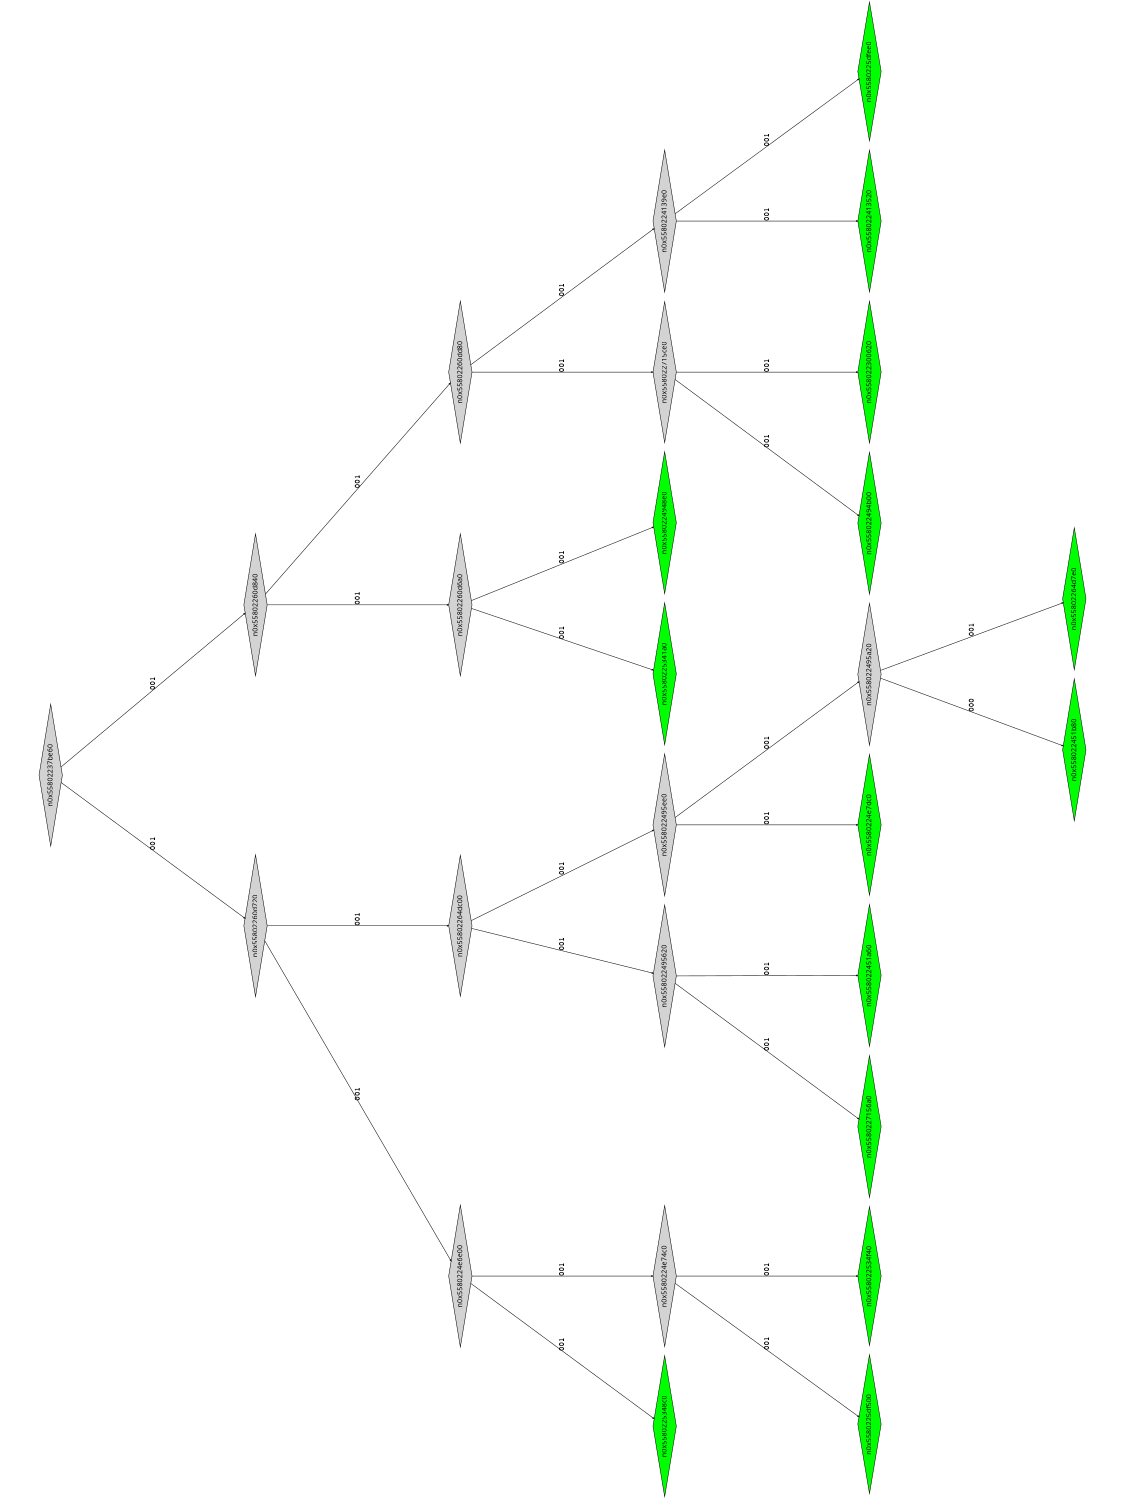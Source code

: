 digraph G {
	size="10,7.5";
	ratio=fill;
	rotate=90;
	center = "true";
	node [style="filled",width=.1,height=.1,fontname="Terminus"]
	edge [arrowsize=.3]
	n0x55802237be60 [shape=diamond];
	n0x55802237be60 -> n0x55802260d720 [label=001];
	n0x55802237be60 -> n0x55802260d840 [label=001];
	n0x55802260d840 [shape=diamond];
	n0x55802260d840 -> n0x55802260d6a0 [label=001];
	n0x55802260d840 -> n0x55802260dd80 [label=001];
	n0x55802260dd80 [shape=diamond];
	n0x55802260dd80 -> n0x558022715ce0 [label=001];
	n0x55802260dd80 -> n0x5580224139e0 [label=001];
	n0x5580224139e0 [shape=diamond];
	n0x5580224139e0 -> n0x558022413520 [label=001];
	n0x5580224139e0 -> n0x5580225dfee0 [label=001];
	n0x5580225dfee0 [shape=diamond,fillcolor=green];
	n0x558022413520 [shape=diamond,fillcolor=green];
	n0x558022715ce0 [shape=diamond];
	n0x558022715ce0 -> n0x558022494b00 [label=001];
	n0x558022715ce0 -> n0x558022300620 [label=001];
	n0x558022300620 [shape=diamond,fillcolor=green];
	n0x558022494b00 [shape=diamond,fillcolor=green];
	n0x55802260d6a0 [shape=diamond];
	n0x55802260d6a0 -> n0x5580225341a0 [label=001];
	n0x55802260d6a0 -> n0x5580224948e0 [label=001];
	n0x5580224948e0 [shape=diamond,fillcolor=green];
	n0x5580225341a0 [shape=diamond,fillcolor=green];
	n0x55802260d720 [shape=diamond];
	n0x55802260d720 -> n0x5580224e6e00 [label=001];
	n0x55802260d720 -> n0x55802264dc00 [label=001];
	n0x55802264dc00 [shape=diamond];
	n0x55802264dc00 -> n0x558022495620 [label=001];
	n0x55802264dc00 -> n0x558022495ee0 [label=001];
	n0x558022495ee0 [shape=diamond];
	n0x558022495ee0 -> n0x5580224e7dc0 [label=001];
	n0x558022495ee0 -> n0x558022495a20 [label=001];
	n0x558022495a20 [shape=diamond];
	n0x558022495a20 -> n0x558022451b80 [label=000];
	n0x558022495a20 -> n0x55802264d7e0 [label=001];
	n0x55802264d7e0 [shape=diamond,fillcolor=green];
	n0x558022451b80 [shape=diamond,fillcolor=green];
	n0x5580224e7dc0 [shape=diamond,fillcolor=green];
	n0x558022495620 [shape=diamond];
	n0x558022495620 -> n0x5580227156a0 [label=001];
	n0x558022495620 -> n0x558022451a60 [label=001];
	n0x558022451a60 [shape=diamond,fillcolor=green];
	n0x5580227156a0 [shape=diamond,fillcolor=green];
	n0x5580224e6e00 [shape=diamond];
	n0x5580224e6e00 -> n0x5580225348c0 [label=001];
	n0x5580224e6e00 -> n0x5580224e74c0 [label=001];
	n0x5580224e74c0 [shape=diamond];
	n0x5580224e74c0 -> n0x5580225df500 [label=001];
	n0x5580224e74c0 -> n0x558022534f40 [label=001];
	n0x558022534f40 [shape=diamond,fillcolor=green];
	n0x5580225df500 [shape=diamond,fillcolor=green];
	n0x5580225348c0 [shape=diamond,fillcolor=green];
}
